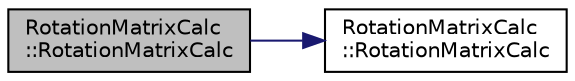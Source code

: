 digraph "RotationMatrixCalc::RotationMatrixCalc"
{
 // LATEX_PDF_SIZE
  edge [fontname="Helvetica",fontsize="10",labelfontname="Helvetica",labelfontsize="10"];
  node [fontname="Helvetica",fontsize="10",shape=record];
  rankdir="LR";
  Node1 [label="RotationMatrixCalc\l::RotationMatrixCalc",height=0.2,width=0.4,color="black", fillcolor="grey75", style="filled", fontcolor="black",tooltip=" "];
  Node1 -> Node2 [color="midnightblue",fontsize="10",style="solid",fontname="Helvetica"];
  Node2 [label="RotationMatrixCalc\l::RotationMatrixCalc",height=0.2,width=0.4,color="black", fillcolor="white", style="filled",URL="$classRotationMatrixCalc.html#abe49241725482055c3e7b689887d875b",tooltip=" "];
}
